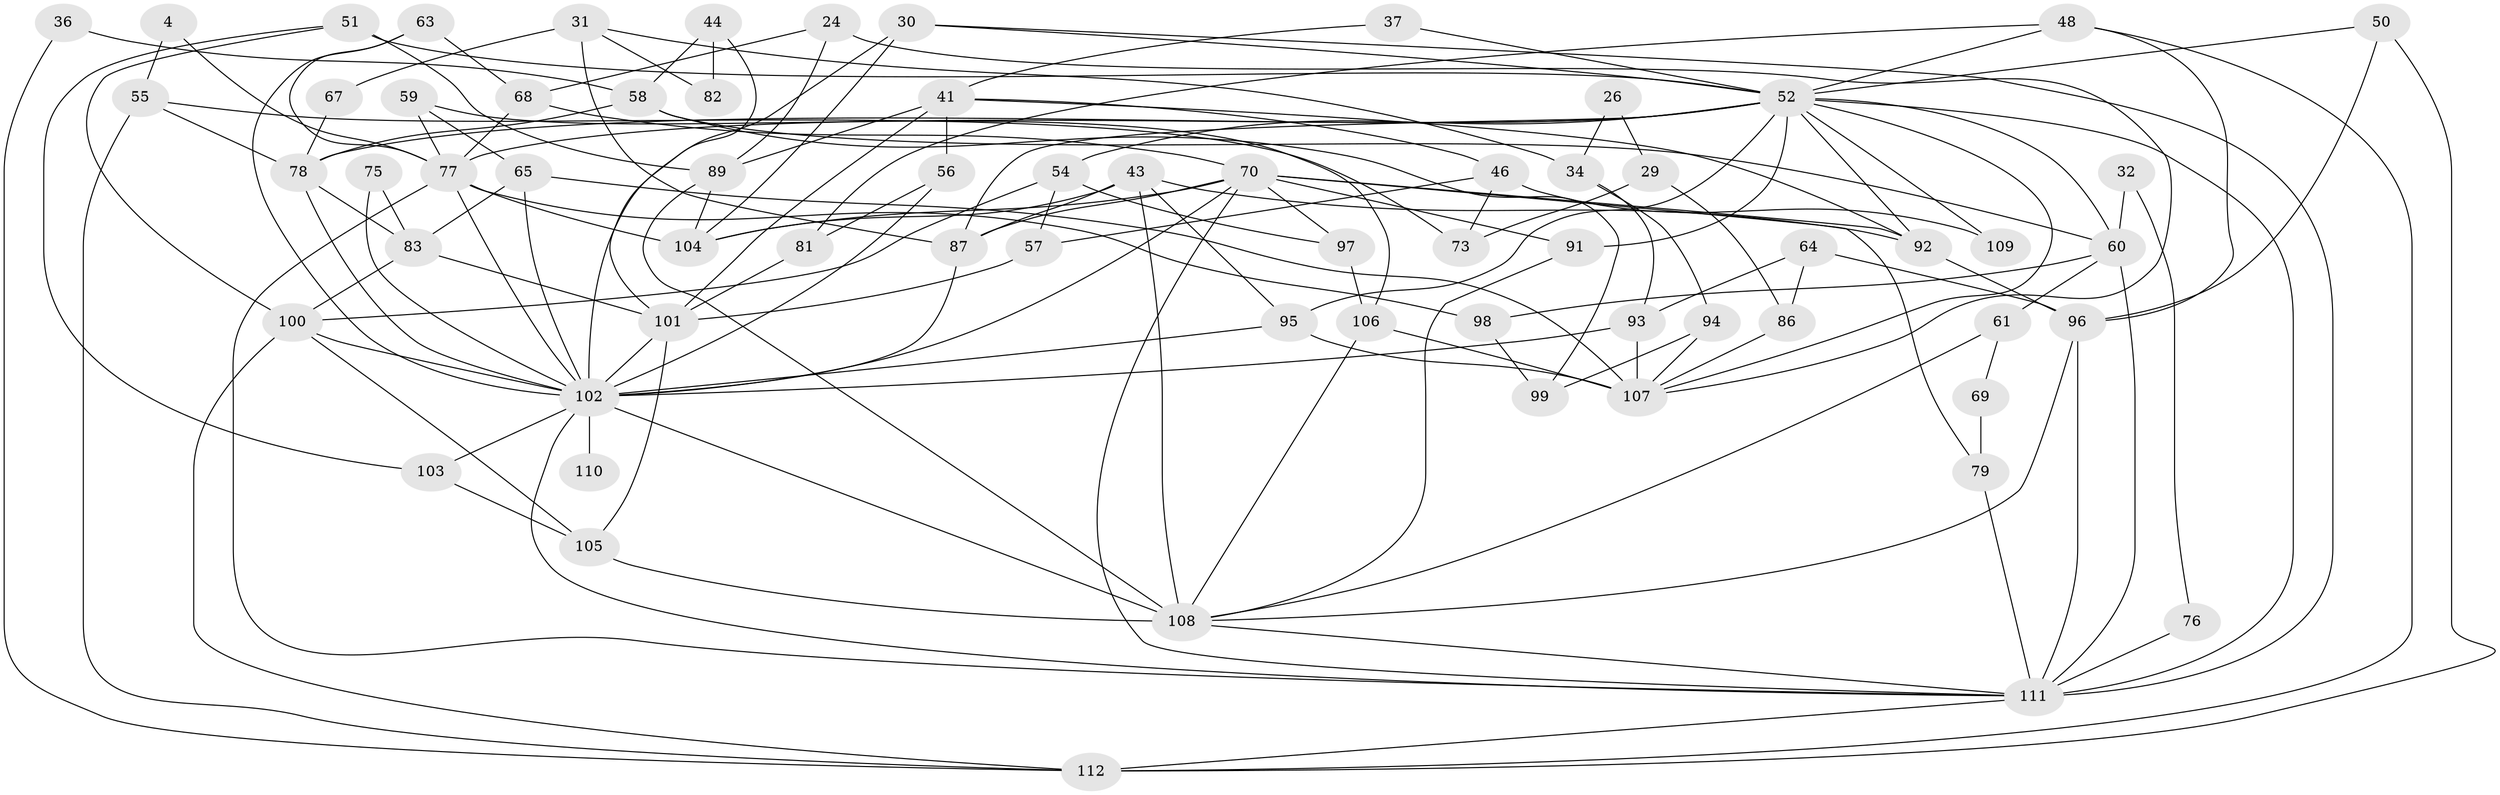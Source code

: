 // original degree distribution, {4: 0.23214285714285715, 3: 0.3392857142857143, 2: 0.11607142857142858, 5: 0.14285714285714285, 7: 0.05357142857142857, 6: 0.09821428571428571, 8: 0.017857142857142856}
// Generated by graph-tools (version 1.1) at 2025/55/03/04/25 21:55:34]
// undirected, 67 vertices, 148 edges
graph export_dot {
graph [start="1"]
  node [color=gray90,style=filled];
  4;
  24;
  26;
  29;
  30;
  31;
  32;
  34;
  36;
  37;
  41 [super="+3"];
  43 [super="+8"];
  44;
  46;
  48;
  50;
  51;
  52 [super="+35+45"];
  54;
  55;
  56;
  57;
  58;
  59 [super="+17"];
  60 [super="+47"];
  61;
  63 [super="+40"];
  64;
  65;
  67;
  68;
  69;
  70 [super="+66"];
  73;
  75;
  76;
  77 [super="+22+72"];
  78;
  79;
  81;
  82;
  83 [super="+19"];
  86;
  87 [super="+15"];
  89;
  91;
  92 [super="+10+23+85"];
  93;
  94;
  95 [super="+80"];
  96 [super="+74"];
  97;
  98;
  99;
  100 [super="+1+88"];
  101 [super="+13"];
  102 [super="+71+14+84+53"];
  103;
  104 [super="+6"];
  105;
  106;
  107 [super="+16+49"];
  108 [super="+28+27"];
  109;
  110;
  111 [super="+90+62"];
  112;
  4 -- 55;
  4 -- 77;
  24 -- 68;
  24 -- 89;
  24 -- 107;
  26 -- 29;
  26 -- 34;
  29 -- 86;
  29 -- 73;
  30 -- 104;
  30 -- 102 [weight=2];
  30 -- 52;
  30 -- 111;
  31 -- 87 [weight=2];
  31 -- 34;
  31 -- 67;
  31 -- 82;
  32 -- 76;
  32 -- 60;
  34 -- 94;
  34 -- 93;
  36 -- 58;
  36 -- 112;
  37 -- 41;
  37 -- 52;
  41 -- 92;
  41 -- 46;
  41 -- 89;
  41 -- 56;
  41 -- 101;
  43 -- 87;
  43 -- 104;
  43 -- 95;
  43 -- 108;
  43 -- 92;
  44 -- 101;
  44 -- 58;
  44 -- 82;
  46 -- 109;
  46 -- 57;
  46 -- 73;
  48 -- 52 [weight=2];
  48 -- 81;
  48 -- 96 [weight=2];
  48 -- 112;
  50 -- 112;
  50 -- 96 [weight=2];
  50 -- 52;
  51 -- 89;
  51 -- 52 [weight=2];
  51 -- 103;
  51 -- 100;
  52 -- 54;
  52 -- 60;
  52 -- 109 [weight=2];
  52 -- 78;
  52 -- 107;
  52 -- 77 [weight=2];
  52 -- 87;
  52 -- 91;
  52 -- 95;
  52 -- 111 [weight=2];
  52 -- 92;
  54 -- 57;
  54 -- 97;
  54 -- 100;
  55 -- 78;
  55 -- 112;
  55 -- 73;
  56 -- 81;
  56 -- 102;
  57 -- 101;
  58 -- 78;
  58 -- 99;
  58 -- 60;
  59 -- 106;
  59 -- 65;
  59 -- 77;
  60 -- 111 [weight=2];
  60 -- 98;
  60 -- 61;
  61 -- 69;
  61 -- 108;
  63 -- 68 [weight=2];
  63 -- 77;
  63 -- 102 [weight=2];
  64 -- 93;
  64 -- 86;
  64 -- 96;
  65 -- 107;
  65 -- 102;
  65 -- 83;
  67 -- 78;
  68 -- 70;
  68 -- 77;
  69 -- 79;
  70 -- 104;
  70 -- 97;
  70 -- 102 [weight=3];
  70 -- 111;
  70 -- 79;
  70 -- 87;
  70 -- 91;
  70 -- 92 [weight=2];
  75 -- 83;
  75 -- 102 [weight=2];
  76 -- 111 [weight=2];
  77 -- 104;
  77 -- 98;
  77 -- 102 [weight=2];
  77 -- 111 [weight=2];
  78 -- 102;
  78 -- 83;
  79 -- 111;
  81 -- 101;
  83 -- 101;
  83 -- 100;
  86 -- 107;
  87 -- 102;
  89 -- 108;
  89 -- 104;
  91 -- 108;
  92 -- 96;
  93 -- 102 [weight=2];
  93 -- 107 [weight=2];
  94 -- 99;
  94 -- 107;
  95 -- 102;
  95 -- 107 [weight=2];
  96 -- 108;
  96 -- 111;
  97 -- 106;
  98 -- 99;
  100 -- 105;
  100 -- 102 [weight=2];
  100 -- 112 [weight=2];
  101 -- 105;
  101 -- 102 [weight=2];
  102 -- 103;
  102 -- 110 [weight=3];
  102 -- 108 [weight=2];
  102 -- 111;
  103 -- 105;
  105 -- 108;
  106 -- 107;
  106 -- 108;
  108 -- 111;
  111 -- 112 [weight=2];
}
